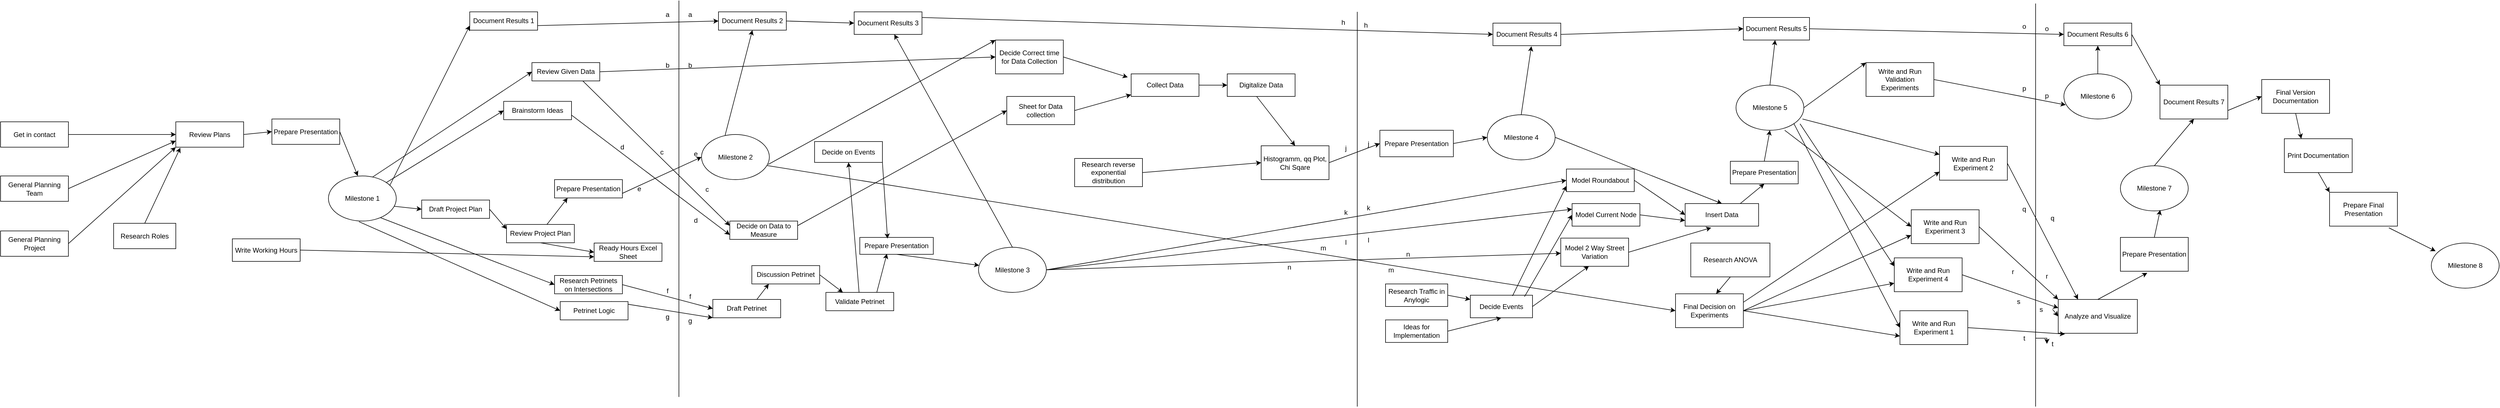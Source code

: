 <mxfile version="21.3.2" type="device">
  <diagram name="Seite-1" id="o-xYCfEbXTVS4yVhGQbz">
    <mxGraphModel dx="2536" dy="568" grid="1" gridSize="10" guides="1" tooltips="1" connect="1" arrows="1" fold="1" page="1" pageScale="1" pageWidth="1169" pageHeight="827" math="0" shadow="0">
      <root>
        <mxCell id="0" />
        <mxCell id="1" parent="0" />
        <mxCell id="jcQPPuOPFq5n-dl-Zgb4-7" value="" style="endArrow=classic;html=1;rounded=0;exitX=1;exitY=0.5;exitDx=0;exitDy=0;entryX=0;entryY=0.75;entryDx=0;entryDy=0;" parent="1" source="3KIOxPF4NHvI4WSVQsfi-3" target="3KIOxPF4NHvI4WSVQsfi-6" edge="1">
          <mxGeometry width="50" height="50" relative="1" as="geometry">
            <mxPoint x="280" y="380" as="sourcePoint" />
            <mxPoint x="330" y="330" as="targetPoint" />
          </mxGeometry>
        </mxCell>
        <mxCell id="jcQPPuOPFq5n-dl-Zgb4-8" value="" style="endArrow=classic;html=1;rounded=0;entryX=0;entryY=0.5;entryDx=0;entryDy=0;exitX=1;exitY=0.5;exitDx=0;exitDy=0;" parent="1" target="3KIOxPF4NHvI4WSVQsfi-6" edge="1" source="3KIOxPF4NHvI4WSVQsfi-5">
          <mxGeometry width="50" height="50" relative="1" as="geometry">
            <mxPoint x="110" y="215" as="sourcePoint" />
            <mxPoint x="360" y="370" as="targetPoint" />
          </mxGeometry>
        </mxCell>
        <mxCell id="jcQPPuOPFq5n-dl-Zgb4-9" value="" style="endArrow=classic;html=1;rounded=0;exitX=1;exitY=0.5;exitDx=0;exitDy=0;entryX=0;entryY=1;entryDx=0;entryDy=0;" parent="1" source="3KIOxPF4NHvI4WSVQsfi-4" target="3KIOxPF4NHvI4WSVQsfi-6" edge="1">
          <mxGeometry width="50" height="50" relative="1" as="geometry">
            <mxPoint x="130" y="340" as="sourcePoint" />
            <mxPoint x="340" y="360" as="targetPoint" />
          </mxGeometry>
        </mxCell>
        <mxCell id="jcQPPuOPFq5n-dl-Zgb4-12" value="" style="endArrow=classic;html=1;rounded=0;exitX=1;exitY=0.5;exitDx=0;exitDy=0;entryX=0;entryY=0.5;entryDx=0;entryDy=0;" parent="1" source="3KIOxPF4NHvI4WSVQsfi-6" target="3KIOxPF4NHvI4WSVQsfi-7" edge="1">
          <mxGeometry width="50" height="50" relative="1" as="geometry">
            <mxPoint x="270" y="235" as="sourcePoint" />
            <mxPoint x="320" y="242.5" as="targetPoint" />
          </mxGeometry>
        </mxCell>
        <mxCell id="jcQPPuOPFq5n-dl-Zgb4-13" value="" style="endArrow=classic;html=1;rounded=0;exitX=0.5;exitY=0;exitDx=0;exitDy=0;entryX=0.067;entryY=1.022;entryDx=0;entryDy=0;entryPerimeter=0;" parent="1" source="3KIOxPF4NHvI4WSVQsfi-2" target="3KIOxPF4NHvI4WSVQsfi-6" edge="1">
          <mxGeometry width="50" height="50" relative="1" as="geometry">
            <mxPoint x="130" y="403" as="sourcePoint" />
            <mxPoint x="150" y="260" as="targetPoint" />
          </mxGeometry>
        </mxCell>
        <mxCell id="jcQPPuOPFq5n-dl-Zgb4-15" value="" style="endArrow=classic;html=1;rounded=0;exitX=1;exitY=0.5;exitDx=0;exitDy=0;entryX=0.433;entryY=0;entryDx=0;entryDy=0;entryPerimeter=0;" parent="1" source="3KIOxPF4NHvI4WSVQsfi-7" target="3KIOxPF4NHvI4WSVQsfi-8" edge="1">
          <mxGeometry width="50" height="50" relative="1" as="geometry">
            <mxPoint x="440" y="242.5" as="sourcePoint" />
            <mxPoint x="470" y="310" as="targetPoint" />
          </mxGeometry>
        </mxCell>
        <mxCell id="jcQPPuOPFq5n-dl-Zgb4-18" value="" style="endArrow=classic;html=1;rounded=0;exitX=0.992;exitY=0.675;exitDx=0;exitDy=0;exitPerimeter=0;entryX=0;entryY=0.5;entryDx=0;entryDy=0;" parent="1" target="3KIOxPF4NHvI4WSVQsfi-14" edge="1">
          <mxGeometry width="50" height="50" relative="1" as="geometry">
            <mxPoint x="529.04" y="364" as="sourcePoint" />
            <mxPoint x="585" y="370" as="targetPoint" />
          </mxGeometry>
        </mxCell>
        <mxCell id="jcQPPuOPFq5n-dl-Zgb4-20" value="" style="endArrow=classic;html=1;rounded=0;exitX=1;exitY=0.5;exitDx=0;exitDy=0;entryX=0;entryY=0.25;entryDx=0;entryDy=0;" parent="1" source="3KIOxPF4NHvI4WSVQsfi-14" target="3KIOxPF4NHvI4WSVQsfi-17" edge="1">
          <mxGeometry width="50" height="50" relative="1" as="geometry">
            <mxPoint x="705" y="370" as="sourcePoint" />
            <mxPoint x="740" y="390" as="targetPoint" />
          </mxGeometry>
        </mxCell>
        <mxCell id="jcQPPuOPFq5n-dl-Zgb4-22" value="" style="endArrow=classic;html=1;rounded=0;exitX=1;exitY=0.5;exitDx=0;exitDy=0;entryX=0;entryY=0.75;entryDx=0;entryDy=0;" parent="1" source="3KIOxPF4NHvI4WSVQsfi-1" target="3KIOxPF4NHvI4WSVQsfi-19" edge="1">
          <mxGeometry width="50" height="50" relative="1" as="geometry">
            <mxPoint x="350" y="500" as="sourcePoint" />
            <mxPoint x="860" y="494.474" as="targetPoint" />
          </mxGeometry>
        </mxCell>
        <mxCell id="jcQPPuOPFq5n-dl-Zgb4-23" value="" style="endArrow=classic;html=1;rounded=0;entryX=0;entryY=0.5;entryDx=0;entryDy=0;exitX=0.5;exitY=1;exitDx=0;exitDy=0;" parent="1" source="3KIOxPF4NHvI4WSVQsfi-17" target="3KIOxPF4NHvI4WSVQsfi-19" edge="1">
          <mxGeometry width="50" height="50" relative="1" as="geometry">
            <mxPoint x="780" y="450" as="sourcePoint" />
            <mxPoint x="860" y="470" as="targetPoint" />
          </mxGeometry>
        </mxCell>
        <mxCell id="jcQPPuOPFq5n-dl-Zgb4-26" value="" style="endArrow=classic;html=1;rounded=0;exitX=0.975;exitY=0.263;exitDx=0;exitDy=0;exitPerimeter=0;entryX=0;entryY=0.75;entryDx=0;entryDy=0;" parent="1" target="3KIOxPF4NHvI4WSVQsfi-9" edge="1">
          <mxGeometry width="50" height="50" relative="1" as="geometry">
            <mxPoint x="527" y="331.04" as="sourcePoint" />
            <mxPoint x="670" y="47.5" as="targetPoint" />
          </mxGeometry>
        </mxCell>
        <mxCell id="jcQPPuOPFq5n-dl-Zgb4-28" value="" style="endArrow=classic;html=1;rounded=0;entryX=0.192;entryY=1;entryDx=0;entryDy=0;exitX=0.583;exitY=0.062;exitDx=0;exitDy=0;exitPerimeter=0;entryPerimeter=0;" parent="1" source="3KIOxPF4NHvI4WSVQsfi-17" target="3KIOxPF4NHvI4WSVQsfi-18" edge="1">
          <mxGeometry width="50" height="50" relative="1" as="geometry">
            <mxPoint x="808.04" y="390" as="sourcePoint" />
            <mxPoint x="895" y="325" as="targetPoint" />
          </mxGeometry>
        </mxCell>
        <mxCell id="jcQPPuOPFq5n-dl-Zgb4-30" value="" style="endArrow=classic;html=1;rounded=0;exitX=1;exitY=0.75;exitDx=0;exitDy=0;entryX=0;entryY=0.5;entryDx=0;entryDy=0;" parent="1" source="3KIOxPF4NHvI4WSVQsfi-18" target="3KIOxPF4NHvI4WSVQsfi-11" edge="1">
          <mxGeometry width="50" height="50" relative="1" as="geometry">
            <mxPoint x="960" y="310" as="sourcePoint" />
            <mxPoint x="1060" y="290" as="targetPoint" />
          </mxGeometry>
        </mxCell>
        <mxCell id="jcQPPuOPFq5n-dl-Zgb4-34" value="" style="endArrow=classic;html=1;rounded=0;exitX=1;exitY=0.5;exitDx=0;exitDy=0;entryX=0;entryY=0.5;entryDx=0;entryDy=0;" parent="1" source="3KIOxPF4NHvI4WSVQsfi-20" target="3KIOxPF4NHvI4WSVQsfi-22" edge="1">
          <mxGeometry width="50" height="50" relative="1" as="geometry">
            <mxPoint x="917.96" y="632.98" as="sourcePoint" />
            <mxPoint x="1020" y="630" as="targetPoint" />
          </mxGeometry>
        </mxCell>
        <mxCell id="jcQPPuOPFq5n-dl-Zgb4-35" value="" style="endArrow=classic;html=1;rounded=0;exitX=0.75;exitY=0;exitDx=0;exitDy=0;entryX=0;entryY=1;entryDx=0;entryDy=0;" parent="1" source="3KIOxPF4NHvI4WSVQsfi-21" target="3KIOxPF4NHvI4WSVQsfi-22" edge="1">
          <mxGeometry width="50" height="50" relative="1" as="geometry">
            <mxPoint x="945" y="700" as="sourcePoint" />
            <mxPoint x="1060" y="650" as="targetPoint" />
          </mxGeometry>
        </mxCell>
        <mxCell id="jcQPPuOPFq5n-dl-Zgb4-38" value="" style="endArrow=classic;html=1;rounded=0;exitX=0.642;exitY=0.031;exitDx=0;exitDy=0;exitPerimeter=0;entryX=0.25;entryY=1;entryDx=0;entryDy=0;" parent="1" source="3KIOxPF4NHvI4WSVQsfi-22" target="3KIOxPF4NHvI4WSVQsfi-23" edge="1">
          <mxGeometry width="50" height="50" relative="1" as="geometry">
            <mxPoint x="1098.96" y="608" as="sourcePoint" />
            <mxPoint x="1190.04" y="542" as="targetPoint" />
          </mxGeometry>
        </mxCell>
        <mxCell id="jcQPPuOPFq5n-dl-Zgb4-39" value="" style="endArrow=classic;html=1;rounded=0;exitX=1;exitY=0.5;exitDx=0;exitDy=0;entryX=0.25;entryY=0;entryDx=0;entryDy=0;" parent="1" source="3KIOxPF4NHvI4WSVQsfi-23" target="3KIOxPF4NHvI4WSVQsfi-24" edge="1">
          <mxGeometry width="50" height="50" relative="1" as="geometry">
            <mxPoint x="1260" y="520" as="sourcePoint" />
            <mxPoint x="1330" y="580" as="targetPoint" />
          </mxGeometry>
        </mxCell>
        <mxCell id="jcQPPuOPFq5n-dl-Zgb4-40" value="" style="endArrow=classic;html=1;rounded=0;entryX=0;entryY=0.5;entryDx=0;entryDy=0;exitX=0.767;exitY=0.925;exitDx=0;exitDy=0;exitPerimeter=0;" parent="1" source="3KIOxPF4NHvI4WSVQsfi-8" target="3KIOxPF4NHvI4WSVQsfi-20" edge="1">
          <mxGeometry width="50" height="50" relative="1" as="geometry">
            <mxPoint x="507.482" y="381.235" as="sourcePoint" />
            <mxPoint x="800" y="625" as="targetPoint" />
          </mxGeometry>
        </mxCell>
        <mxCell id="jcQPPuOPFq5n-dl-Zgb4-41" value="" style="endArrow=classic;html=1;rounded=0;exitX=0.45;exitY=1.013;exitDx=0;exitDy=0;entryX=0;entryY=0.5;entryDx=0;entryDy=0;exitPerimeter=0;" parent="1" source="3KIOxPF4NHvI4WSVQsfi-8" target="3KIOxPF4NHvI4WSVQsfi-21" edge="1">
          <mxGeometry width="50" height="50" relative="1" as="geometry">
            <mxPoint x="470" y="390" as="sourcePoint" />
            <mxPoint x="855" y="722.5" as="targetPoint" />
          </mxGeometry>
        </mxCell>
        <mxCell id="jcQPPuOPFq5n-dl-Zgb4-42" value="Document Results 3" style="rounded=0;whiteSpace=wrap;html=1;" parent="1" vertex="1">
          <mxGeometry x="1350" y="20" width="120" height="40" as="geometry" />
        </mxCell>
        <mxCell id="jcQPPuOPFq5n-dl-Zgb4-43" value="Prepare Presentation" style="rounded=0;whiteSpace=wrap;html=1;" parent="1" vertex="1">
          <mxGeometry x="1360" y="420" width="130" height="30" as="geometry" />
        </mxCell>
        <mxCell id="jcQPPuOPFq5n-dl-Zgb4-44" value="&lt;div&gt;Milestone 3&lt;/div&gt;" style="ellipse;whiteSpace=wrap;html=1;" parent="1" vertex="1">
          <mxGeometry x="1570" y="437.5" width="120" height="80" as="geometry" />
        </mxCell>
        <mxCell id="jcQPPuOPFq5n-dl-Zgb4-45" value="" style="endArrow=classic;html=1;rounded=0;exitX=0.75;exitY=0;exitDx=0;exitDy=0;entryX=0.369;entryY=0.967;entryDx=0;entryDy=0;entryPerimeter=0;" parent="1" source="3KIOxPF4NHvI4WSVQsfi-24" target="jcQPPuOPFq5n-dl-Zgb4-43" edge="1">
          <mxGeometry width="50" height="50" relative="1" as="geometry">
            <mxPoint x="1390" y="587.5" as="sourcePoint" />
            <mxPoint x="1520" y="450" as="targetPoint" />
          </mxGeometry>
        </mxCell>
        <mxCell id="jcQPPuOPFq5n-dl-Zgb4-46" value="" style="endArrow=classic;html=1;rounded=0;exitX=0.5;exitY=0;exitDx=0;exitDy=0;" parent="1" source="jcQPPuOPFq5n-dl-Zgb4-44" target="jcQPPuOPFq5n-dl-Zgb4-42" edge="1">
          <mxGeometry width="50" height="50" relative="1" as="geometry">
            <mxPoint x="1200" y="500" as="sourcePoint" />
            <mxPoint x="1250" y="450" as="targetPoint" />
          </mxGeometry>
        </mxCell>
        <mxCell id="jcQPPuOPFq5n-dl-Zgb4-48" value="" style="endArrow=classic;html=1;rounded=0;entryX=0.5;entryY=1;entryDx=0;entryDy=0;exitX=0.342;exitY=0.05;exitDx=0;exitDy=0;exitPerimeter=0;" parent="1" source="3KIOxPF4NHvI4WSVQsfi-11" target="3KIOxPF4NHvI4WSVQsfi-10" edge="1">
          <mxGeometry width="50" height="50" relative="1" as="geometry">
            <mxPoint x="1102" y="252" as="sourcePoint" />
            <mxPoint x="1070" y="65" as="targetPoint" />
          </mxGeometry>
        </mxCell>
        <mxCell id="jcQPPuOPFq5n-dl-Zgb4-49" value="" style="endArrow=classic;html=1;rounded=0;exitX=0.5;exitY=1;exitDx=0;exitDy=0;" parent="1" source="jcQPPuOPFq5n-dl-Zgb4-43" target="jcQPPuOPFq5n-dl-Zgb4-44" edge="1">
          <mxGeometry width="50" height="50" relative="1" as="geometry">
            <mxPoint x="1450" y="530" as="sourcePoint" />
            <mxPoint x="1500" y="480" as="targetPoint" />
          </mxGeometry>
        </mxCell>
        <mxCell id="jcQPPuOPFq5n-dl-Zgb4-51" value="Decide on Events" style="rounded=0;whiteSpace=wrap;html=1;" parent="1" vertex="1">
          <mxGeometry x="1280" y="250" width="120" height="37" as="geometry" />
        </mxCell>
        <mxCell id="jcQPPuOPFq5n-dl-Zgb4-52" value="" style="endArrow=classic;html=1;rounded=0;entryX=0.377;entryY=0.067;entryDx=0;entryDy=0;entryPerimeter=0;exitX=1;exitY=1;exitDx=0;exitDy=0;" parent="1" source="jcQPPuOPFq5n-dl-Zgb4-51" target="jcQPPuOPFq5n-dl-Zgb4-43" edge="1">
          <mxGeometry width="50" height="50" relative="1" as="geometry">
            <mxPoint x="1260" y="410" as="sourcePoint" />
            <mxPoint x="1310" y="360" as="targetPoint" />
          </mxGeometry>
        </mxCell>
        <mxCell id="jcQPPuOPFq5n-dl-Zgb4-53" value="" style="endArrow=classic;html=1;rounded=0;entryX=0.5;entryY=1;entryDx=0;entryDy=0;" parent="1" source="3KIOxPF4NHvI4WSVQsfi-24" target="jcQPPuOPFq5n-dl-Zgb4-51" edge="1">
          <mxGeometry width="50" height="50" relative="1" as="geometry">
            <mxPoint x="1342.96" y="579.01" as="sourcePoint" />
            <mxPoint x="1310" y="360" as="targetPoint" />
          </mxGeometry>
        </mxCell>
        <mxCell id="jcQPPuOPFq5n-dl-Zgb4-54" value="Sheet for Data collection" style="rounded=0;whiteSpace=wrap;html=1;" parent="1" vertex="1">
          <mxGeometry x="1620" y="170" width="120" height="50" as="geometry" />
        </mxCell>
        <mxCell id="jcQPPuOPFq5n-dl-Zgb4-56" value="" style="endArrow=classic;html=1;rounded=0;entryX=0;entryY=0.5;entryDx=0;entryDy=0;exitX=1;exitY=0.25;exitDx=0;exitDy=0;" parent="1" target="jcQPPuOPFq5n-dl-Zgb4-54" edge="1" source="3KIOxPF4NHvI4WSVQsfi-25">
          <mxGeometry width="50" height="50" relative="1" as="geometry">
            <mxPoint x="1250" y="403" as="sourcePoint" />
            <mxPoint x="1470" y="510" as="targetPoint" />
          </mxGeometry>
        </mxCell>
        <mxCell id="jcQPPuOPFq5n-dl-Zgb4-61" value="" style="endArrow=classic;html=1;rounded=0;exitX=0.75;exitY=1;exitDx=0;exitDy=0;entryX=0;entryY=0.25;entryDx=0;entryDy=0;" parent="1" source="3KIOxPF4NHvI4WSVQsfi-12" target="3KIOxPF4NHvI4WSVQsfi-25" edge="1">
          <mxGeometry width="50" height="50" relative="1" as="geometry">
            <mxPoint x="866.25" y="140" as="sourcePoint" />
            <mxPoint x="1130" y="403" as="targetPoint" />
          </mxGeometry>
        </mxCell>
        <mxCell id="jcQPPuOPFq5n-dl-Zgb4-62" value="" style="endArrow=classic;html=1;rounded=0;exitX=1;exitY=0.75;exitDx=0;exitDy=0;entryX=0;entryY=0.75;entryDx=0;entryDy=0;" parent="1" source="3KIOxPF4NHvI4WSVQsfi-13" target="3KIOxPF4NHvI4WSVQsfi-25" edge="1">
          <mxGeometry width="50" height="50" relative="1" as="geometry">
            <mxPoint x="850" y="200" as="sourcePoint" />
            <mxPoint x="1130" y="418" as="targetPoint" />
          </mxGeometry>
        </mxCell>
        <mxCell id="jcQPPuOPFq5n-dl-Zgb4-63" value="" style="endArrow=classic;html=1;rounded=0;exitX=1;exitY=0;exitDx=0;exitDy=0;entryX=0;entryY=0.5;entryDx=0;entryDy=0;" parent="1" source="3KIOxPF4NHvI4WSVQsfi-8" target="3KIOxPF4NHvI4WSVQsfi-13" edge="1">
          <mxGeometry width="50" height="50" relative="1" as="geometry">
            <mxPoint x="520.04" y="320" as="sourcePoint" />
            <mxPoint x="730" y="200" as="targetPoint" />
          </mxGeometry>
        </mxCell>
        <mxCell id="jcQPPuOPFq5n-dl-Zgb4-64" value="" style="endArrow=classic;html=1;rounded=0;exitX=0.625;exitY=0.05;exitDx=0;exitDy=0;exitPerimeter=0;entryX=0;entryY=0.5;entryDx=0;entryDy=0;" parent="1" source="3KIOxPF4NHvI4WSVQsfi-8" target="3KIOxPF4NHvI4WSVQsfi-12" edge="1">
          <mxGeometry width="50" height="50" relative="1" as="geometry">
            <mxPoint x="494" y="314" as="sourcePoint" />
            <mxPoint x="780" y="125" as="targetPoint" />
          </mxGeometry>
        </mxCell>
        <mxCell id="jcQPPuOPFq5n-dl-Zgb4-66" value="Decide Correct time for Data Collection" style="rounded=0;whiteSpace=wrap;html=1;" parent="1" vertex="1">
          <mxGeometry x="1600" y="70" width="120" height="60" as="geometry" />
        </mxCell>
        <mxCell id="jcQPPuOPFq5n-dl-Zgb4-67" value="" style="endArrow=classic;html=1;rounded=0;entryX=0;entryY=0;entryDx=0;entryDy=0;exitX=0.983;exitY=0.663;exitDx=0;exitDy=0;exitPerimeter=0;" parent="1" source="3KIOxPF4NHvI4WSVQsfi-11" target="jcQPPuOPFq5n-dl-Zgb4-66" edge="1">
          <mxGeometry width="50" height="50" relative="1" as="geometry">
            <mxPoint x="1182.04" y="301.04" as="sourcePoint" />
            <mxPoint x="1860" y="600" as="targetPoint" />
          </mxGeometry>
        </mxCell>
        <mxCell id="jcQPPuOPFq5n-dl-Zgb4-68" value="" style="endArrow=classic;html=1;rounded=0;entryX=0;entryY=0.5;entryDx=0;entryDy=0;exitX=1;exitY=0.5;exitDx=0;exitDy=0;" parent="1" source="3KIOxPF4NHvI4WSVQsfi-12" target="jcQPPuOPFq5n-dl-Zgb4-66" edge="1">
          <mxGeometry width="50" height="50" relative="1" as="geometry">
            <mxPoint x="895" y="125" as="sourcePoint" />
            <mxPoint x="1490" y="480" as="targetPoint" />
          </mxGeometry>
        </mxCell>
        <mxCell id="jcQPPuOPFq5n-dl-Zgb4-69" value="Collect Data" style="rounded=0;whiteSpace=wrap;html=1;" parent="1" vertex="1">
          <mxGeometry x="1840" y="130" width="120" height="40" as="geometry" />
        </mxCell>
        <mxCell id="jcQPPuOPFq5n-dl-Zgb4-70" value="" style="endArrow=classic;html=1;rounded=0;exitX=1;exitY=0.5;exitDx=0;exitDy=0;" parent="1" source="jcQPPuOPFq5n-dl-Zgb4-54" target="jcQPPuOPFq5n-dl-Zgb4-69" edge="1">
          <mxGeometry width="50" height="50" relative="1" as="geometry">
            <mxPoint x="1810" y="240" as="sourcePoint" />
            <mxPoint x="1860" y="190" as="targetPoint" />
          </mxGeometry>
        </mxCell>
        <mxCell id="jcQPPuOPFq5n-dl-Zgb4-71" value="" style="endArrow=classic;html=1;rounded=0;exitX=1;exitY=0.5;exitDx=0;exitDy=0;entryX=-0.05;entryY=0.15;entryDx=0;entryDy=0;entryPerimeter=0;" parent="1" source="jcQPPuOPFq5n-dl-Zgb4-66" target="jcQPPuOPFq5n-dl-Zgb4-69" edge="1">
          <mxGeometry width="50" height="50" relative="1" as="geometry">
            <mxPoint x="1740" y="120" as="sourcePoint" />
            <mxPoint x="1790" y="70" as="targetPoint" />
          </mxGeometry>
        </mxCell>
        <mxCell id="jcQPPuOPFq5n-dl-Zgb4-72" value="Digitalize Data" style="rounded=0;whiteSpace=wrap;html=1;" parent="1" vertex="1">
          <mxGeometry x="2010" y="130" width="120" height="40" as="geometry" />
        </mxCell>
        <mxCell id="jcQPPuOPFq5n-dl-Zgb4-73" value="" style="endArrow=classic;html=1;rounded=0;exitX=1;exitY=0.5;exitDx=0;exitDy=0;entryX=0;entryY=0.5;entryDx=0;entryDy=0;" parent="1" source="jcQPPuOPFq5n-dl-Zgb4-69" target="jcQPPuOPFq5n-dl-Zgb4-72" edge="1">
          <mxGeometry width="50" height="50" relative="1" as="geometry">
            <mxPoint x="2000" y="280" as="sourcePoint" />
            <mxPoint x="2050" y="230" as="targetPoint" />
          </mxGeometry>
        </mxCell>
        <mxCell id="jcQPPuOPFq5n-dl-Zgb4-74" value="Histogramm, qq Plot, Chi Sqare" style="rounded=0;whiteSpace=wrap;html=1;" parent="1" vertex="1">
          <mxGeometry x="2070" y="257.5" width="120" height="60" as="geometry" />
        </mxCell>
        <mxCell id="jcQPPuOPFq5n-dl-Zgb4-75" value="" style="endArrow=classic;html=1;rounded=0;exitX=0.433;exitY=1;exitDx=0;exitDy=0;exitPerimeter=0;entryX=0.5;entryY=0;entryDx=0;entryDy=0;" parent="1" source="jcQPPuOPFq5n-dl-Zgb4-72" target="jcQPPuOPFq5n-dl-Zgb4-74" edge="1">
          <mxGeometry width="50" height="50" relative="1" as="geometry">
            <mxPoint x="2120" y="290" as="sourcePoint" />
            <mxPoint x="2170" y="240" as="targetPoint" />
          </mxGeometry>
        </mxCell>
        <mxCell id="jcQPPuOPFq5n-dl-Zgb4-76" value="" style="endArrow=classic;html=1;rounded=0;exitX=1;exitY=0.5;exitDx=0;exitDy=0;entryX=0;entryY=0.5;entryDx=0;entryDy=0;" parent="1" source="3KIOxPF4NHvI4WSVQsfi-26" target="jcQPPuOPFq5n-dl-Zgb4-74" edge="1">
          <mxGeometry width="50" height="50" relative="1" as="geometry">
            <mxPoint x="1850" y="307.98" as="sourcePoint" />
            <mxPoint x="1930" y="330" as="targetPoint" />
          </mxGeometry>
        </mxCell>
        <mxCell id="jcQPPuOPFq5n-dl-Zgb4-77" value="Milestone 4" style="ellipse;whiteSpace=wrap;html=1;" parent="1" vertex="1">
          <mxGeometry x="2470" y="202.5" width="120" height="80" as="geometry" />
        </mxCell>
        <mxCell id="jcQPPuOPFq5n-dl-Zgb4-78" value="" style="endArrow=classic;html=1;rounded=0;exitX=1;exitY=0.5;exitDx=0;exitDy=0;entryX=0;entryY=0.5;entryDx=0;entryDy=0;" parent="1" source="jcQPPuOPFq5n-dl-Zgb4-74" target="jcQPPuOPFq5n-dl-Zgb4-82" edge="1">
          <mxGeometry width="50" height="50" relative="1" as="geometry">
            <mxPoint x="2260" y="360" as="sourcePoint" />
            <mxPoint x="2310" y="310" as="targetPoint" />
          </mxGeometry>
        </mxCell>
        <mxCell id="jcQPPuOPFq5n-dl-Zgb4-79" value="Document Results 4" style="rounded=0;whiteSpace=wrap;html=1;" parent="1" vertex="1">
          <mxGeometry x="2480" y="40" width="120" height="40" as="geometry" />
        </mxCell>
        <mxCell id="jcQPPuOPFq5n-dl-Zgb4-81" value="" style="endArrow=classic;html=1;rounded=0;exitX=0.5;exitY=0;exitDx=0;exitDy=0;entryX=0.567;entryY=1.025;entryDx=0;entryDy=0;entryPerimeter=0;" parent="1" source="jcQPPuOPFq5n-dl-Zgb4-77" target="jcQPPuOPFq5n-dl-Zgb4-79" edge="1">
          <mxGeometry width="50" height="50" relative="1" as="geometry">
            <mxPoint x="2270" y="320" as="sourcePoint" />
            <mxPoint x="2320" y="270" as="targetPoint" />
          </mxGeometry>
        </mxCell>
        <mxCell id="jcQPPuOPFq5n-dl-Zgb4-82" value="Prepare Presentation" style="rounded=0;whiteSpace=wrap;html=1;" parent="1" vertex="1">
          <mxGeometry x="2280" y="230" width="130" height="47" as="geometry" />
        </mxCell>
        <mxCell id="jcQPPuOPFq5n-dl-Zgb4-83" value="" style="endArrow=classic;html=1;rounded=0;exitX=1;exitY=0.5;exitDx=0;exitDy=0;entryX=0;entryY=0.5;entryDx=0;entryDy=0;" parent="1" source="jcQPPuOPFq5n-dl-Zgb4-82" target="jcQPPuOPFq5n-dl-Zgb4-77" edge="1">
          <mxGeometry width="50" height="50" relative="1" as="geometry">
            <mxPoint x="2580" y="290" as="sourcePoint" />
            <mxPoint x="2630" y="240" as="targetPoint" />
          </mxGeometry>
        </mxCell>
        <mxCell id="jcQPPuOPFq5n-dl-Zgb4-86" value="Decide Events" style="rounded=0;whiteSpace=wrap;html=1;" parent="1" vertex="1">
          <mxGeometry x="2440" y="522.5" width="110" height="40" as="geometry" />
        </mxCell>
        <mxCell id="jcQPPuOPFq5n-dl-Zgb4-87" value="Model Current Node" style="rounded=0;whiteSpace=wrap;html=1;" parent="1" vertex="1">
          <mxGeometry x="2620" y="360" width="120" height="40" as="geometry" />
        </mxCell>
        <mxCell id="jcQPPuOPFq5n-dl-Zgb4-88" value="Model Roundabout" style="rounded=0;whiteSpace=wrap;html=1;" parent="1" vertex="1">
          <mxGeometry x="2610" y="298.75" width="120" height="40" as="geometry" />
        </mxCell>
        <mxCell id="jcQPPuOPFq5n-dl-Zgb4-89" value="Model 2 Way Street Variation" style="rounded=0;whiteSpace=wrap;html=1;" parent="1" vertex="1">
          <mxGeometry x="2600" y="421.25" width="120" height="50" as="geometry" />
        </mxCell>
        <mxCell id="jcQPPuOPFq5n-dl-Zgb4-90" value="" style="endArrow=classic;html=1;rounded=0;exitX=1;exitY=0.5;exitDx=0;exitDy=0;" parent="1" source="3KIOxPF4NHvI4WSVQsfi-27" edge="1">
          <mxGeometry width="50" height="50" relative="1" as="geometry">
            <mxPoint x="2060" y="530" as="sourcePoint" />
            <mxPoint x="2440" y="530" as="targetPoint" />
          </mxGeometry>
        </mxCell>
        <mxCell id="jcQPPuOPFq5n-dl-Zgb4-91" value="" style="endArrow=classic;html=1;rounded=0;exitX=1;exitY=0.5;exitDx=0;exitDy=0;entryX=0.5;entryY=1;entryDx=0;entryDy=0;" parent="1" source="3KIOxPF4NHvI4WSVQsfi-28" target="jcQPPuOPFq5n-dl-Zgb4-86" edge="1">
          <mxGeometry width="50" height="50" relative="1" as="geometry">
            <mxPoint x="2060" y="655" as="sourcePoint" />
            <mxPoint x="2630" y="470" as="targetPoint" />
          </mxGeometry>
        </mxCell>
        <mxCell id="jcQPPuOPFq5n-dl-Zgb4-92" value="" style="endArrow=classic;html=1;rounded=0;exitX=1;exitY=0.5;exitDx=0;exitDy=0;entryX=0;entryY=0.25;entryDx=0;entryDy=0;" parent="1" source="jcQPPuOPFq5n-dl-Zgb4-44" target="jcQPPuOPFq5n-dl-Zgb4-87" edge="1">
          <mxGeometry width="50" height="50" relative="1" as="geometry">
            <mxPoint x="1890" y="470" as="sourcePoint" />
            <mxPoint x="2650" y="290" as="targetPoint" />
          </mxGeometry>
        </mxCell>
        <mxCell id="jcQPPuOPFq5n-dl-Zgb4-93" value="" style="endArrow=classic;html=1;rounded=0;exitX=1;exitY=0.5;exitDx=0;exitDy=0;entryX=0;entryY=0.5;entryDx=0;entryDy=0;" parent="1" source="jcQPPuOPFq5n-dl-Zgb4-44" target="jcQPPuOPFq5n-dl-Zgb4-88" edge="1">
          <mxGeometry width="50" height="50" relative="1" as="geometry">
            <mxPoint x="1820" y="480" as="sourcePoint" />
            <mxPoint x="2610" y="270" as="targetPoint" />
          </mxGeometry>
        </mxCell>
        <mxCell id="jcQPPuOPFq5n-dl-Zgb4-94" value="" style="endArrow=classic;html=1;rounded=0;exitX=1;exitY=0.5;exitDx=0;exitDy=0;" parent="1" source="jcQPPuOPFq5n-dl-Zgb4-44" target="jcQPPuOPFq5n-dl-Zgb4-89" edge="1">
          <mxGeometry width="50" height="50" relative="1" as="geometry">
            <mxPoint x="2170" y="530" as="sourcePoint" />
            <mxPoint x="2220" y="480" as="targetPoint" />
          </mxGeometry>
        </mxCell>
        <mxCell id="jcQPPuOPFq5n-dl-Zgb4-95" value="" style="endArrow=classic;html=1;rounded=0;exitX=1;exitY=0.5;exitDx=0;exitDy=0;entryX=0.416;entryY=0.991;entryDx=0;entryDy=0;entryPerimeter=0;" parent="1" source="jcQPPuOPFq5n-dl-Zgb4-86" edge="1" target="jcQPPuOPFq5n-dl-Zgb4-89">
          <mxGeometry width="50" height="50" relative="1" as="geometry">
            <mxPoint x="2450" y="590" as="sourcePoint" />
            <mxPoint x="2580" y="500" as="targetPoint" />
          </mxGeometry>
        </mxCell>
        <mxCell id="jcQPPuOPFq5n-dl-Zgb4-96" value="" style="endArrow=classic;html=1;rounded=0;entryX=0;entryY=0.5;entryDx=0;entryDy=0;exitX=0.871;exitY=0.065;exitDx=0;exitDy=0;exitPerimeter=0;" parent="1" target="jcQPPuOPFq5n-dl-Zgb4-87" edge="1" source="jcQPPuOPFq5n-dl-Zgb4-86">
          <mxGeometry width="50" height="50" relative="1" as="geometry">
            <mxPoint x="2280" y="600" as="sourcePoint" />
            <mxPoint x="2430" y="620" as="targetPoint" />
          </mxGeometry>
        </mxCell>
        <mxCell id="jcQPPuOPFq5n-dl-Zgb4-97" value="" style="endArrow=classic;html=1;rounded=0;exitX=0.678;exitY=0.035;exitDx=0;exitDy=0;entryX=0;entryY=0.75;entryDx=0;entryDy=0;exitPerimeter=0;" parent="1" source="jcQPPuOPFq5n-dl-Zgb4-86" target="jcQPPuOPFq5n-dl-Zgb4-88" edge="1">
          <mxGeometry width="50" height="50" relative="1" as="geometry">
            <mxPoint x="2410" y="670" as="sourcePoint" />
            <mxPoint x="2460" y="620" as="targetPoint" />
          </mxGeometry>
        </mxCell>
        <mxCell id="jcQPPuOPFq5n-dl-Zgb4-98" value="Milestone 5" style="ellipse;whiteSpace=wrap;html=1;" parent="1" vertex="1">
          <mxGeometry x="2910" y="150" width="120" height="80" as="geometry" />
        </mxCell>
        <mxCell id="jcQPPuOPFq5n-dl-Zgb4-99" value="Insert Data" style="rounded=0;whiteSpace=wrap;html=1;" parent="1" vertex="1">
          <mxGeometry x="2820" y="360" width="130" height="40" as="geometry" />
        </mxCell>
        <mxCell id="jcQPPuOPFq5n-dl-Zgb4-100" value="" style="endArrow=classic;html=1;rounded=0;exitX=1;exitY=0.5;exitDx=0;exitDy=0;entryX=0.355;entryY=1.071;entryDx=0;entryDy=0;entryPerimeter=0;" parent="1" source="jcQPPuOPFq5n-dl-Zgb4-89" target="jcQPPuOPFq5n-dl-Zgb4-99" edge="1">
          <mxGeometry width="50" height="50" relative="1" as="geometry">
            <mxPoint x="2690" y="430" as="sourcePoint" />
            <mxPoint x="2740" y="380" as="targetPoint" />
          </mxGeometry>
        </mxCell>
        <mxCell id="jcQPPuOPFq5n-dl-Zgb4-101" value="" style="endArrow=classic;html=1;rounded=0;exitX=1;exitY=0.5;exitDx=0;exitDy=0;entryX=0.5;entryY=0;entryDx=0;entryDy=0;" parent="1" source="jcQPPuOPFq5n-dl-Zgb4-77" target="jcQPPuOPFq5n-dl-Zgb4-99" edge="1">
          <mxGeometry width="50" height="50" relative="1" as="geometry">
            <mxPoint x="2710" y="260" as="sourcePoint" />
            <mxPoint x="2760" y="210" as="targetPoint" />
          </mxGeometry>
        </mxCell>
        <mxCell id="jcQPPuOPFq5n-dl-Zgb4-102" value="" style="endArrow=classic;html=1;rounded=0;exitX=1;exitY=0.5;exitDx=0;exitDy=0;entryX=0;entryY=0.5;entryDx=0;entryDy=0;" parent="1" source="jcQPPuOPFq5n-dl-Zgb4-88" target="jcQPPuOPFq5n-dl-Zgb4-99" edge="1">
          <mxGeometry width="50" height="50" relative="1" as="geometry">
            <mxPoint x="2850" y="580" as="sourcePoint" />
            <mxPoint x="2900" y="530" as="targetPoint" />
          </mxGeometry>
        </mxCell>
        <mxCell id="jcQPPuOPFq5n-dl-Zgb4-103" value="" style="endArrow=classic;html=1;rounded=0;exitX=1;exitY=0.5;exitDx=0;exitDy=0;entryX=0;entryY=0.75;entryDx=0;entryDy=0;" parent="1" source="jcQPPuOPFq5n-dl-Zgb4-87" target="jcQPPuOPFq5n-dl-Zgb4-99" edge="1">
          <mxGeometry width="50" height="50" relative="1" as="geometry">
            <mxPoint x="2820" y="540" as="sourcePoint" />
            <mxPoint x="2870" y="490" as="targetPoint" />
          </mxGeometry>
        </mxCell>
        <mxCell id="jcQPPuOPFq5n-dl-Zgb4-104" value="" style="endArrow=classic;html=1;rounded=0;exitX=0.75;exitY=0;exitDx=0;exitDy=0;entryX=0.5;entryY=1;entryDx=0;entryDy=0;" parent="1" source="jcQPPuOPFq5n-dl-Zgb4-99" target="jcQPPuOPFq5n-dl-Zgb4-113" edge="1">
          <mxGeometry width="50" height="50" relative="1" as="geometry">
            <mxPoint x="2970" y="330" as="sourcePoint" />
            <mxPoint x="3020" y="280" as="targetPoint" />
          </mxGeometry>
        </mxCell>
        <mxCell id="jcQPPuOPFq5n-dl-Zgb4-105" value="Document Results 5" style="rounded=0;whiteSpace=wrap;html=1;" parent="1" vertex="1">
          <mxGeometry x="2923" y="30" width="117" height="40" as="geometry" />
        </mxCell>
        <mxCell id="jcQPPuOPFq5n-dl-Zgb4-106" value="" style="endArrow=classic;html=1;rounded=0;exitX=0.5;exitY=0;exitDx=0;exitDy=0;" parent="1" source="jcQPPuOPFq5n-dl-Zgb4-98" target="jcQPPuOPFq5n-dl-Zgb4-105" edge="1">
          <mxGeometry width="50" height="50" relative="1" as="geometry">
            <mxPoint x="2690" y="300" as="sourcePoint" />
            <mxPoint x="2740" y="250" as="targetPoint" />
          </mxGeometry>
        </mxCell>
        <mxCell id="jcQPPuOPFq5n-dl-Zgb4-107" value="" style="endArrow=classic;html=1;rounded=0;exitX=1;exitY=0.75;exitDx=0;exitDy=0;entryX=0;entryY=0.5;entryDx=0;entryDy=0;" parent="1" source="3KIOxPF4NHvI4WSVQsfi-9" target="3KIOxPF4NHvI4WSVQsfi-10" edge="1">
          <mxGeometry width="50" height="50" relative="1" as="geometry">
            <mxPoint x="790" y="40" as="sourcePoint" />
            <mxPoint x="1010" y="45" as="targetPoint" />
          </mxGeometry>
        </mxCell>
        <mxCell id="jcQPPuOPFq5n-dl-Zgb4-108" value="" style="endArrow=classic;html=1;rounded=0;exitX=1;exitY=0.5;exitDx=0;exitDy=0;entryX=0;entryY=0.5;entryDx=0;entryDy=0;" parent="1" source="3KIOxPF4NHvI4WSVQsfi-10" target="jcQPPuOPFq5n-dl-Zgb4-42" edge="1">
          <mxGeometry width="50" height="50" relative="1" as="geometry">
            <mxPoint x="1130" y="45" as="sourcePoint" />
            <mxPoint x="1280" y="30" as="targetPoint" />
          </mxGeometry>
        </mxCell>
        <mxCell id="jcQPPuOPFq5n-dl-Zgb4-109" value="" style="endArrow=classic;html=1;rounded=0;exitX=1;exitY=0.25;exitDx=0;exitDy=0;entryX=0;entryY=0.5;entryDx=0;entryDy=0;" parent="1" source="jcQPPuOPFq5n-dl-Zgb4-42" target="jcQPPuOPFq5n-dl-Zgb4-79" edge="1">
          <mxGeometry width="50" height="50" relative="1" as="geometry">
            <mxPoint x="1790" y="60" as="sourcePoint" />
            <mxPoint x="1840" y="10" as="targetPoint" />
          </mxGeometry>
        </mxCell>
        <mxCell id="jcQPPuOPFq5n-dl-Zgb4-110" value="" style="endArrow=classic;html=1;rounded=0;exitX=1;exitY=0.5;exitDx=0;exitDy=0;entryX=0;entryY=0.5;entryDx=0;entryDy=0;" parent="1" source="jcQPPuOPFq5n-dl-Zgb4-79" target="jcQPPuOPFq5n-dl-Zgb4-105" edge="1">
          <mxGeometry width="50" height="50" relative="1" as="geometry">
            <mxPoint x="2740" y="110" as="sourcePoint" />
            <mxPoint x="2790" y="60" as="targetPoint" />
          </mxGeometry>
        </mxCell>
        <mxCell id="jcQPPuOPFq5n-dl-Zgb4-111" value="Write and Run Validation Experiments" style="rounded=0;whiteSpace=wrap;html=1;" parent="1" vertex="1">
          <mxGeometry x="3140" y="110" width="120" height="60" as="geometry" />
        </mxCell>
        <mxCell id="jcQPPuOPFq5n-dl-Zgb4-112" value="" style="endArrow=classic;html=1;rounded=0;exitX=1;exitY=0.5;exitDx=0;exitDy=0;entryX=0;entryY=0;entryDx=0;entryDy=0;" parent="1" source="jcQPPuOPFq5n-dl-Zgb4-98" target="jcQPPuOPFq5n-dl-Zgb4-111" edge="1">
          <mxGeometry width="50" height="50" relative="1" as="geometry">
            <mxPoint x="3100" y="210" as="sourcePoint" />
            <mxPoint x="3150" y="160" as="targetPoint" />
          </mxGeometry>
        </mxCell>
        <mxCell id="jcQPPuOPFq5n-dl-Zgb4-113" value="Prepare Presentation" style="rounded=0;whiteSpace=wrap;html=1;" parent="1" vertex="1">
          <mxGeometry x="2900" y="285" width="120" height="40" as="geometry" />
        </mxCell>
        <mxCell id="jcQPPuOPFq5n-dl-Zgb4-114" value="" style="endArrow=classic;html=1;rounded=0;exitX=0.5;exitY=0;exitDx=0;exitDy=0;entryX=0.5;entryY=1;entryDx=0;entryDy=0;" parent="1" source="jcQPPuOPFq5n-dl-Zgb4-113" target="jcQPPuOPFq5n-dl-Zgb4-98" edge="1">
          <mxGeometry width="50" height="50" relative="1" as="geometry">
            <mxPoint x="3020" y="400" as="sourcePoint" />
            <mxPoint x="3070" y="350" as="targetPoint" />
          </mxGeometry>
        </mxCell>
        <mxCell id="jcQPPuOPFq5n-dl-Zgb4-115" value="Milestone 6" style="ellipse;whiteSpace=wrap;html=1;" parent="1" vertex="1">
          <mxGeometry x="3490" y="130" width="120" height="80" as="geometry" />
        </mxCell>
        <mxCell id="jcQPPuOPFq5n-dl-Zgb4-116" value="" style="endArrow=classic;html=1;rounded=0;exitX=1;exitY=0.5;exitDx=0;exitDy=0;entryX=0.027;entryY=0.688;entryDx=0;entryDy=0;entryPerimeter=0;" parent="1" source="jcQPPuOPFq5n-dl-Zgb4-111" target="jcQPPuOPFq5n-dl-Zgb4-115" edge="1">
          <mxGeometry width="50" height="50" relative="1" as="geometry">
            <mxPoint x="3290" y="370" as="sourcePoint" />
            <mxPoint x="3340" y="320" as="targetPoint" />
          </mxGeometry>
        </mxCell>
        <mxCell id="jcQPPuOPFq5n-dl-Zgb4-117" value="Document Results 6" style="rounded=0;whiteSpace=wrap;html=1;" parent="1" vertex="1">
          <mxGeometry x="3490" y="40" width="120" height="40" as="geometry" />
        </mxCell>
        <mxCell id="jcQPPuOPFq5n-dl-Zgb4-118" value="" style="endArrow=classic;html=1;rounded=0;exitX=1;exitY=0.5;exitDx=0;exitDy=0;entryX=0;entryY=0.5;entryDx=0;entryDy=0;" parent="1" source="jcQPPuOPFq5n-dl-Zgb4-105" target="jcQPPuOPFq5n-dl-Zgb4-117" edge="1">
          <mxGeometry width="50" height="50" relative="1" as="geometry">
            <mxPoint x="3180" y="100" as="sourcePoint" />
            <mxPoint x="3230" y="50" as="targetPoint" />
          </mxGeometry>
        </mxCell>
        <mxCell id="jcQPPuOPFq5n-dl-Zgb4-119" value="" style="endArrow=classic;html=1;rounded=0;entryX=0.5;entryY=1;entryDx=0;entryDy=0;exitX=0.5;exitY=0;exitDx=0;exitDy=0;" parent="1" source="jcQPPuOPFq5n-dl-Zgb4-115" target="jcQPPuOPFq5n-dl-Zgb4-117" edge="1">
          <mxGeometry width="50" height="50" relative="1" as="geometry">
            <mxPoint x="3380" y="180" as="sourcePoint" />
            <mxPoint x="3290" y="150" as="targetPoint" />
          </mxGeometry>
        </mxCell>
        <mxCell id="jcQPPuOPFq5n-dl-Zgb4-121" value="Final Decision on Experiments" style="rounded=0;whiteSpace=wrap;html=1;" parent="1" vertex="1">
          <mxGeometry x="2803" y="520" width="120" height="60" as="geometry" />
        </mxCell>
        <mxCell id="jcQPPuOPFq5n-dl-Zgb4-122" value="" style="endArrow=classic;html=1;rounded=0;exitX=1;exitY=0.5;exitDx=0;exitDy=0;entryX=0;entryY=0.5;entryDx=0;entryDy=0;" parent="1" target="jcQPPuOPFq5n-dl-Zgb4-121" edge="1">
          <mxGeometry width="50" height="50" relative="1" as="geometry">
            <mxPoint x="1180" y="290" as="sourcePoint" />
            <mxPoint x="2530" y="610" as="targetPoint" />
          </mxGeometry>
        </mxCell>
        <mxCell id="jcQPPuOPFq5n-dl-Zgb4-123" value="Milestone 7" style="ellipse;whiteSpace=wrap;html=1;" parent="1" vertex="1">
          <mxGeometry x="3590" y="293" width="120" height="80" as="geometry" />
        </mxCell>
        <mxCell id="jcQPPuOPFq5n-dl-Zgb4-124" value="Write and Run Experiment 4" style="rounded=0;whiteSpace=wrap;html=1;" parent="1" vertex="1">
          <mxGeometry x="3190" y="456.25" width="120" height="60" as="geometry" />
        </mxCell>
        <mxCell id="jcQPPuOPFq5n-dl-Zgb4-125" value="Write and Run Experiment 1" style="rounded=0;whiteSpace=wrap;html=1;" parent="1" vertex="1">
          <mxGeometry x="3200" y="550" width="120" height="60" as="geometry" />
        </mxCell>
        <mxCell id="jcQPPuOPFq5n-dl-Zgb4-126" value="Write and Run Experiment 3" style="rounded=0;whiteSpace=wrap;html=1;" parent="1" vertex="1">
          <mxGeometry x="3220" y="371" width="120" height="60" as="geometry" />
        </mxCell>
        <mxCell id="jcQPPuOPFq5n-dl-Zgb4-127" value="Write and Run Experiment 2" style="rounded=0;whiteSpace=wrap;html=1;" parent="1" vertex="1">
          <mxGeometry x="3270" y="258.5" width="120" height="60" as="geometry" />
        </mxCell>
        <mxCell id="jcQPPuOPFq5n-dl-Zgb4-128" value="Prepare Presentation" style="rounded=0;whiteSpace=wrap;html=1;" parent="1" vertex="1">
          <mxGeometry x="3590" y="420" width="120" height="60" as="geometry" />
        </mxCell>
        <mxCell id="jcQPPuOPFq5n-dl-Zgb4-129" value="Analyze and Visualize" style="rounded=0;whiteSpace=wrap;html=1;" parent="1" vertex="1">
          <mxGeometry x="3480" y="530" width="140" height="60" as="geometry" />
        </mxCell>
        <mxCell id="jcQPPuOPFq5n-dl-Zgb4-130" value="" style="endArrow=classic;html=1;rounded=0;exitX=1;exitY=0.5;exitDx=0;exitDy=0;entryX=0.25;entryY=0;entryDx=0;entryDy=0;" parent="1" source="jcQPPuOPFq5n-dl-Zgb4-127" target="jcQPPuOPFq5n-dl-Zgb4-129" edge="1">
          <mxGeometry width="50" height="50" relative="1" as="geometry">
            <mxPoint x="3430" y="530" as="sourcePoint" />
            <mxPoint x="3480" y="480" as="targetPoint" />
          </mxGeometry>
        </mxCell>
        <mxCell id="jcQPPuOPFq5n-dl-Zgb4-131" value="" style="endArrow=classic;html=1;rounded=0;exitX=1;exitY=0.5;exitDx=0;exitDy=0;entryX=0;entryY=0;entryDx=0;entryDy=0;" parent="1" source="jcQPPuOPFq5n-dl-Zgb4-126" target="jcQPPuOPFq5n-dl-Zgb4-129" edge="1">
          <mxGeometry width="50" height="50" relative="1" as="geometry">
            <mxPoint x="3400" y="600" as="sourcePoint" />
            <mxPoint x="3480" y="575" as="targetPoint" />
          </mxGeometry>
        </mxCell>
        <mxCell id="jcQPPuOPFq5n-dl-Zgb4-132" value="" style="endArrow=classic;html=1;rounded=0;exitX=1;exitY=0.5;exitDx=0;exitDy=0;entryX=0;entryY=0.5;entryDx=0;entryDy=0;" parent="1" source="3KIOxPF4NHvI4WSVQsfi-81" target="jcQPPuOPFq5n-dl-Zgb4-129" edge="1">
          <mxGeometry width="50" height="50" relative="1" as="geometry">
            <mxPoint x="3370" y="670" as="sourcePoint" />
            <mxPoint x="3420" y="620" as="targetPoint" />
          </mxGeometry>
        </mxCell>
        <mxCell id="jcQPPuOPFq5n-dl-Zgb4-133" value="" style="endArrow=classic;html=1;rounded=0;exitX=1;exitY=0.5;exitDx=0;exitDy=0;entryX=0.085;entryY=1.024;entryDx=0;entryDy=0;entryPerimeter=0;" parent="1" source="jcQPPuOPFq5n-dl-Zgb4-125" target="jcQPPuOPFq5n-dl-Zgb4-129" edge="1">
          <mxGeometry width="50" height="50" relative="1" as="geometry">
            <mxPoint x="3390" y="690" as="sourcePoint" />
            <mxPoint x="3440" y="640" as="targetPoint" />
          </mxGeometry>
        </mxCell>
        <mxCell id="jcQPPuOPFq5n-dl-Zgb4-134" value="" style="endArrow=classic;html=1;rounded=0;exitX=0.5;exitY=0;exitDx=0;exitDy=0;entryX=0.396;entryY=1.048;entryDx=0;entryDy=0;entryPerimeter=0;" parent="1" source="jcQPPuOPFq5n-dl-Zgb4-129" target="jcQPPuOPFq5n-dl-Zgb4-128" edge="1">
          <mxGeometry width="50" height="50" relative="1" as="geometry">
            <mxPoint x="3530" y="500" as="sourcePoint" />
            <mxPoint x="3580" y="450" as="targetPoint" />
          </mxGeometry>
        </mxCell>
        <mxCell id="jcQPPuOPFq5n-dl-Zgb4-135" value="" style="endArrow=classic;html=1;rounded=0;exitX=0.5;exitY=1;exitDx=0;exitDy=0;entryX=0.599;entryY=0;entryDx=0;entryDy=0;entryPerimeter=0;" parent="1" source="3KIOxPF4NHvI4WSVQsfi-29" target="jcQPPuOPFq5n-dl-Zgb4-121" edge="1">
          <mxGeometry width="50" height="50" relative="1" as="geometry">
            <mxPoint x="2887.52" y="499.28" as="sourcePoint" />
            <mxPoint x="3050" y="560" as="targetPoint" />
          </mxGeometry>
        </mxCell>
        <mxCell id="jcQPPuOPFq5n-dl-Zgb4-136" value="" style="endArrow=classic;html=1;rounded=0;exitX=1;exitY=0.5;exitDx=0;exitDy=0;entryX=0;entryY=0.75;entryDx=0;entryDy=0;" parent="1" source="jcQPPuOPFq5n-dl-Zgb4-121" target="jcQPPuOPFq5n-dl-Zgb4-125" edge="1">
          <mxGeometry width="50" height="50" relative="1" as="geometry">
            <mxPoint x="3050" y="580" as="sourcePoint" />
            <mxPoint x="3100" y="530" as="targetPoint" />
          </mxGeometry>
        </mxCell>
        <mxCell id="jcQPPuOPFq5n-dl-Zgb4-137" value="" style="endArrow=classic;html=1;rounded=0;exitX=1;exitY=0.5;exitDx=0;exitDy=0;entryX=0;entryY=0.75;entryDx=0;entryDy=0;" parent="1" source="jcQPPuOPFq5n-dl-Zgb4-121" target="jcQPPuOPFq5n-dl-Zgb4-124" edge="1">
          <mxGeometry width="50" height="50" relative="1" as="geometry">
            <mxPoint x="3060" y="600" as="sourcePoint" />
            <mxPoint x="3110" y="550" as="targetPoint" />
          </mxGeometry>
        </mxCell>
        <mxCell id="jcQPPuOPFq5n-dl-Zgb4-138" value="" style="endArrow=classic;html=1;rounded=0;exitX=1;exitY=0.5;exitDx=0;exitDy=0;entryX=0;entryY=0.75;entryDx=0;entryDy=0;" parent="1" source="jcQPPuOPFq5n-dl-Zgb4-121" target="jcQPPuOPFq5n-dl-Zgb4-126" edge="1">
          <mxGeometry width="50" height="50" relative="1" as="geometry">
            <mxPoint x="3080" y="600" as="sourcePoint" />
            <mxPoint x="3130" y="550" as="targetPoint" />
          </mxGeometry>
        </mxCell>
        <mxCell id="jcQPPuOPFq5n-dl-Zgb4-139" value="" style="endArrow=classic;html=1;rounded=0;exitX=1;exitY=0.25;exitDx=0;exitDy=0;entryX=0;entryY=0.75;entryDx=0;entryDy=0;" parent="1" source="jcQPPuOPFq5n-dl-Zgb4-121" target="jcQPPuOPFq5n-dl-Zgb4-127" edge="1">
          <mxGeometry width="50" height="50" relative="1" as="geometry">
            <mxPoint x="3030" y="580" as="sourcePoint" />
            <mxPoint x="3080" y="530" as="targetPoint" />
          </mxGeometry>
        </mxCell>
        <mxCell id="jcQPPuOPFq5n-dl-Zgb4-140" value="" style="endArrow=classic;html=1;rounded=0;exitX=0.98;exitY=0.75;exitDx=0;exitDy=0;exitPerimeter=0;" parent="1" source="jcQPPuOPFq5n-dl-Zgb4-98" target="jcQPPuOPFq5n-dl-Zgb4-127" edge="1">
          <mxGeometry width="50" height="50" relative="1" as="geometry">
            <mxPoint x="3110" y="450" as="sourcePoint" />
            <mxPoint x="3160" y="400" as="targetPoint" />
          </mxGeometry>
        </mxCell>
        <mxCell id="jcQPPuOPFq5n-dl-Zgb4-141" value="" style="endArrow=classic;html=1;rounded=0;exitX=1;exitY=1;exitDx=0;exitDy=0;entryX=0;entryY=0.5;entryDx=0;entryDy=0;" parent="1" source="jcQPPuOPFq5n-dl-Zgb4-98" target="jcQPPuOPFq5n-dl-Zgb4-125" edge="1">
          <mxGeometry width="50" height="50" relative="1" as="geometry">
            <mxPoint x="3050" y="450" as="sourcePoint" />
            <mxPoint x="3100" y="400" as="targetPoint" />
          </mxGeometry>
        </mxCell>
        <mxCell id="jcQPPuOPFq5n-dl-Zgb4-142" value="" style="endArrow=classic;html=1;rounded=0;entryX=0;entryY=0.5;entryDx=0;entryDy=0;exitX=0.718;exitY=1;exitDx=0;exitDy=0;exitPerimeter=0;" parent="1" source="jcQPPuOPFq5n-dl-Zgb4-98" target="jcQPPuOPFq5n-dl-Zgb4-126" edge="1">
          <mxGeometry width="50" height="50" relative="1" as="geometry">
            <mxPoint x="3010" y="250" as="sourcePoint" />
            <mxPoint x="3170" y="370" as="targetPoint" />
          </mxGeometry>
        </mxCell>
        <mxCell id="jcQPPuOPFq5n-dl-Zgb4-143" value="" style="endArrow=classic;html=1;rounded=0;entryX=0;entryY=0.25;entryDx=0;entryDy=0;exitX=0.944;exitY=0.857;exitDx=0;exitDy=0;exitPerimeter=0;" parent="1" source="jcQPPuOPFq5n-dl-Zgb4-98" target="jcQPPuOPFq5n-dl-Zgb4-124" edge="1">
          <mxGeometry width="50" height="50" relative="1" as="geometry">
            <mxPoint x="3010" y="530" as="sourcePoint" />
            <mxPoint x="3060" y="480" as="targetPoint" />
          </mxGeometry>
        </mxCell>
        <mxCell id="jcQPPuOPFq5n-dl-Zgb4-144" value="" style="endArrow=classic;html=1;rounded=0;exitX=0.5;exitY=0;exitDx=0;exitDy=0;entryX=0.587;entryY=0.98;entryDx=0;entryDy=0;entryPerimeter=0;" parent="1" source="jcQPPuOPFq5n-dl-Zgb4-128" target="jcQPPuOPFq5n-dl-Zgb4-123" edge="1">
          <mxGeometry width="50" height="50" relative="1" as="geometry">
            <mxPoint x="3850" y="560" as="sourcePoint" />
            <mxPoint x="3900" y="510" as="targetPoint" />
          </mxGeometry>
        </mxCell>
        <mxCell id="jcQPPuOPFq5n-dl-Zgb4-145" value="Document Results 7" style="rounded=0;whiteSpace=wrap;html=1;" parent="1" vertex="1">
          <mxGeometry x="3660" y="150" width="120" height="60" as="geometry" />
        </mxCell>
        <mxCell id="jcQPPuOPFq5n-dl-Zgb4-146" value="" style="endArrow=classic;html=1;rounded=0;exitX=0.5;exitY=0;exitDx=0;exitDy=0;entryX=0.5;entryY=1;entryDx=0;entryDy=0;" parent="1" source="jcQPPuOPFq5n-dl-Zgb4-123" target="jcQPPuOPFq5n-dl-Zgb4-145" edge="1">
          <mxGeometry width="50" height="50" relative="1" as="geometry">
            <mxPoint x="3690" y="300" as="sourcePoint" />
            <mxPoint x="3740" y="250" as="targetPoint" />
          </mxGeometry>
        </mxCell>
        <mxCell id="jcQPPuOPFq5n-dl-Zgb4-147" value="" style="endArrow=classic;html=1;rounded=0;exitX=1;exitY=0.5;exitDx=0;exitDy=0;entryX=0;entryY=0;entryDx=0;entryDy=0;" parent="1" source="jcQPPuOPFq5n-dl-Zgb4-117" target="jcQPPuOPFq5n-dl-Zgb4-145" edge="1">
          <mxGeometry width="50" height="50" relative="1" as="geometry">
            <mxPoint x="3570" y="110" as="sourcePoint" />
            <mxPoint x="3620" y="60" as="targetPoint" />
          </mxGeometry>
        </mxCell>
        <mxCell id="jcQPPuOPFq5n-dl-Zgb4-148" value="Final Version Documentation" style="rounded=0;whiteSpace=wrap;html=1;" parent="1" vertex="1">
          <mxGeometry x="3840" y="140" width="120" height="60" as="geometry" />
        </mxCell>
        <mxCell id="jcQPPuOPFq5n-dl-Zgb4-149" value="Print Documentation" style="rounded=0;whiteSpace=wrap;html=1;" parent="1" vertex="1">
          <mxGeometry x="3880" y="245" width="120" height="60" as="geometry" />
        </mxCell>
        <mxCell id="jcQPPuOPFq5n-dl-Zgb4-150" value="Prepare Final Presentation" style="rounded=0;whiteSpace=wrap;html=1;" parent="1" vertex="1">
          <mxGeometry x="3960" y="340" width="120" height="60" as="geometry" />
        </mxCell>
        <mxCell id="jcQPPuOPFq5n-dl-Zgb4-151" value="Milestone 8" style="ellipse;whiteSpace=wrap;html=1;" parent="1" vertex="1">
          <mxGeometry x="4140" y="430" width="120" height="80" as="geometry" />
        </mxCell>
        <mxCell id="jcQPPuOPFq5n-dl-Zgb4-152" value="" style="endArrow=classic;html=1;rounded=0;exitX=1;exitY=0.75;exitDx=0;exitDy=0;entryX=0;entryY=0.5;entryDx=0;entryDy=0;" parent="1" source="jcQPPuOPFq5n-dl-Zgb4-145" target="jcQPPuOPFq5n-dl-Zgb4-148" edge="1">
          <mxGeometry width="50" height="50" relative="1" as="geometry">
            <mxPoint x="3790" y="310" as="sourcePoint" />
            <mxPoint x="3840" y="260" as="targetPoint" />
          </mxGeometry>
        </mxCell>
        <mxCell id="jcQPPuOPFq5n-dl-Zgb4-153" value="" style="endArrow=classic;html=1;rounded=0;exitX=0.5;exitY=1;exitDx=0;exitDy=0;entryX=0.25;entryY=0;entryDx=0;entryDy=0;" parent="1" source="jcQPPuOPFq5n-dl-Zgb4-148" target="jcQPPuOPFq5n-dl-Zgb4-149" edge="1">
          <mxGeometry width="50" height="50" relative="1" as="geometry">
            <mxPoint x="3850" y="470" as="sourcePoint" />
            <mxPoint x="3900" y="420" as="targetPoint" />
          </mxGeometry>
        </mxCell>
        <mxCell id="jcQPPuOPFq5n-dl-Zgb4-154" value="" style="endArrow=classic;html=1;rounded=0;exitX=0.5;exitY=1;exitDx=0;exitDy=0;entryX=0;entryY=0;entryDx=0;entryDy=0;" parent="1" source="jcQPPuOPFq5n-dl-Zgb4-149" target="jcQPPuOPFq5n-dl-Zgb4-150" edge="1">
          <mxGeometry width="50" height="50" relative="1" as="geometry">
            <mxPoint x="3840" y="550" as="sourcePoint" />
            <mxPoint x="3890" y="500" as="targetPoint" />
          </mxGeometry>
        </mxCell>
        <mxCell id="jcQPPuOPFq5n-dl-Zgb4-155" value="" style="endArrow=classic;html=1;rounded=0;exitX=0.873;exitY=1.048;exitDx=0;exitDy=0;exitPerimeter=0;entryX=0.063;entryY=0.179;entryDx=0;entryDy=0;entryPerimeter=0;" parent="1" source="jcQPPuOPFq5n-dl-Zgb4-150" target="jcQPPuOPFq5n-dl-Zgb4-151" edge="1">
          <mxGeometry width="50" height="50" relative="1" as="geometry">
            <mxPoint x="4060" y="540" as="sourcePoint" />
            <mxPoint x="4110" y="490" as="targetPoint" />
          </mxGeometry>
        </mxCell>
        <mxCell id="3KIOxPF4NHvI4WSVQsfi-1" value="Write Working Hours" style="rounded=0;whiteSpace=wrap;html=1;" vertex="1" parent="1">
          <mxGeometry x="250" y="422.5" width="120" height="40" as="geometry" />
        </mxCell>
        <mxCell id="3KIOxPF4NHvI4WSVQsfi-2" value="Research Roles" style="rounded=0;whiteSpace=wrap;html=1;" vertex="1" parent="1">
          <mxGeometry x="40" y="395" width="110" height="45" as="geometry" />
        </mxCell>
        <mxCell id="3KIOxPF4NHvI4WSVQsfi-3" value="General Planning Team" style="rounded=0;whiteSpace=wrap;html=1;" vertex="1" parent="1">
          <mxGeometry x="-160" y="311" width="120" height="45" as="geometry" />
        </mxCell>
        <mxCell id="3KIOxPF4NHvI4WSVQsfi-4" value="General Planning Project" style="rounded=0;whiteSpace=wrap;html=1;" vertex="1" parent="1">
          <mxGeometry x="-160" y="408.5" width="120" height="45" as="geometry" />
        </mxCell>
        <mxCell id="3KIOxPF4NHvI4WSVQsfi-5" value="Get in contact" style="rounded=0;whiteSpace=wrap;html=1;" vertex="1" parent="1">
          <mxGeometry x="-160" y="215" width="120" height="45" as="geometry" />
        </mxCell>
        <mxCell id="3KIOxPF4NHvI4WSVQsfi-6" value="Review Plans" style="rounded=0;whiteSpace=wrap;html=1;" vertex="1" parent="1">
          <mxGeometry x="150" y="215" width="120" height="45" as="geometry" />
        </mxCell>
        <mxCell id="3KIOxPF4NHvI4WSVQsfi-7" value="Prepare Presentation" style="rounded=0;whiteSpace=wrap;html=1;" vertex="1" parent="1">
          <mxGeometry x="320" y="210" width="120" height="45" as="geometry" />
        </mxCell>
        <mxCell id="3KIOxPF4NHvI4WSVQsfi-8" value="Milestone 1" style="ellipse;whiteSpace=wrap;html=1;" vertex="1" parent="1">
          <mxGeometry x="420" y="311" width="120" height="80" as="geometry" />
        </mxCell>
        <mxCell id="3KIOxPF4NHvI4WSVQsfi-9" value="Document Results 1" style="rounded=0;whiteSpace=wrap;html=1;" vertex="1" parent="1">
          <mxGeometry x="670" y="20" width="120" height="32.5" as="geometry" />
        </mxCell>
        <mxCell id="3KIOxPF4NHvI4WSVQsfi-10" value="Document Results 2" style="rounded=0;whiteSpace=wrap;html=1;" vertex="1" parent="1">
          <mxGeometry x="1110" y="20" width="120" height="32.5" as="geometry" />
        </mxCell>
        <mxCell id="3KIOxPF4NHvI4WSVQsfi-11" value="Milestone 2" style="ellipse;whiteSpace=wrap;html=1;" vertex="1" parent="1">
          <mxGeometry x="1080" y="237.5" width="120" height="80" as="geometry" />
        </mxCell>
        <mxCell id="3KIOxPF4NHvI4WSVQsfi-12" value="Review Given Data" style="rounded=0;whiteSpace=wrap;html=1;" vertex="1" parent="1">
          <mxGeometry x="780" y="110" width="120" height="32.5" as="geometry" />
        </mxCell>
        <mxCell id="3KIOxPF4NHvI4WSVQsfi-13" value="Brainstorm Ideas" style="rounded=0;whiteSpace=wrap;html=1;" vertex="1" parent="1">
          <mxGeometry x="730" y="178.75" width="120" height="32.5" as="geometry" />
        </mxCell>
        <mxCell id="3KIOxPF4NHvI4WSVQsfi-14" value="Draft Project Plan" style="rounded=0;whiteSpace=wrap;html=1;" vertex="1" parent="1">
          <mxGeometry x="585" y="353.75" width="120" height="32.5" as="geometry" />
        </mxCell>
        <mxCell id="3KIOxPF4NHvI4WSVQsfi-17" value="Review Project Plan" style="rounded=0;whiteSpace=wrap;html=1;" vertex="1" parent="1">
          <mxGeometry x="735" y="397" width="120" height="32.5" as="geometry" />
        </mxCell>
        <mxCell id="3KIOxPF4NHvI4WSVQsfi-18" value="Prepare Presentation" style="rounded=0;whiteSpace=wrap;html=1;" vertex="1" parent="1">
          <mxGeometry x="820" y="317.5" width="120" height="32.5" as="geometry" />
        </mxCell>
        <mxCell id="3KIOxPF4NHvI4WSVQsfi-19" value="Ready Hours Excel Sheet" style="rounded=0;whiteSpace=wrap;html=1;" vertex="1" parent="1">
          <mxGeometry x="890" y="430" width="120" height="32.5" as="geometry" />
        </mxCell>
        <mxCell id="3KIOxPF4NHvI4WSVQsfi-20" value="&lt;div&gt;Research Petrinets on Intersections&lt;/div&gt;" style="rounded=0;whiteSpace=wrap;html=1;" vertex="1" parent="1">
          <mxGeometry x="820" y="487.5" width="120" height="32.5" as="geometry" />
        </mxCell>
        <mxCell id="3KIOxPF4NHvI4WSVQsfi-21" value="Petrinet Logic" style="rounded=0;whiteSpace=wrap;html=1;" vertex="1" parent="1">
          <mxGeometry x="830" y="533.75" width="120" height="32.5" as="geometry" />
        </mxCell>
        <mxCell id="3KIOxPF4NHvI4WSVQsfi-22" value="Draft Petrinet" style="rounded=0;whiteSpace=wrap;html=1;" vertex="1" parent="1">
          <mxGeometry x="1100" y="530" width="120" height="32.5" as="geometry" />
        </mxCell>
        <mxCell id="3KIOxPF4NHvI4WSVQsfi-23" value="Discussion Petrinet" style="rounded=0;whiteSpace=wrap;html=1;" vertex="1" parent="1">
          <mxGeometry x="1169" y="470" width="120" height="32.5" as="geometry" />
        </mxCell>
        <mxCell id="3KIOxPF4NHvI4WSVQsfi-24" value="Validate Petrinet" style="rounded=0;whiteSpace=wrap;html=1;" vertex="1" parent="1">
          <mxGeometry x="1300" y="517.5" width="120" height="32.5" as="geometry" />
        </mxCell>
        <mxCell id="3KIOxPF4NHvI4WSVQsfi-25" value="Decide on Data to Measure" style="rounded=0;whiteSpace=wrap;html=1;" vertex="1" parent="1">
          <mxGeometry x="1130" y="391" width="120" height="32.5" as="geometry" />
        </mxCell>
        <mxCell id="3KIOxPF4NHvI4WSVQsfi-26" value="Research reverse exponential distribution" style="rounded=0;whiteSpace=wrap;html=1;" vertex="1" parent="1">
          <mxGeometry x="1740" y="280" width="120" height="50" as="geometry" />
        </mxCell>
        <mxCell id="3KIOxPF4NHvI4WSVQsfi-27" value="Research Traffic in Anylogic" style="rounded=0;whiteSpace=wrap;html=1;" vertex="1" parent="1">
          <mxGeometry x="2290" y="502.5" width="110" height="40" as="geometry" />
        </mxCell>
        <mxCell id="3KIOxPF4NHvI4WSVQsfi-28" value="Ideas for Implementation" style="rounded=0;whiteSpace=wrap;html=1;" vertex="1" parent="1">
          <mxGeometry x="2290" y="566.25" width="110" height="40" as="geometry" />
        </mxCell>
        <mxCell id="3KIOxPF4NHvI4WSVQsfi-29" value="Research ANOVA" style="rounded=0;whiteSpace=wrap;html=1;" vertex="1" parent="1">
          <mxGeometry x="2830" y="430" width="140" height="60" as="geometry" />
        </mxCell>
        <mxCell id="3KIOxPF4NHvI4WSVQsfi-32" value="" style="endArrow=none;html=1;rounded=0;" edge="1" parent="1">
          <mxGeometry width="50" height="50" relative="1" as="geometry">
            <mxPoint x="1040" y="702.857" as="sourcePoint" />
            <mxPoint x="1040" as="targetPoint" />
          </mxGeometry>
        </mxCell>
        <mxCell id="3KIOxPF4NHvI4WSVQsfi-33" value="a" style="text;html=1;strokeColor=none;fillColor=none;align=center;verticalAlign=middle;whiteSpace=wrap;rounded=0;" vertex="1" parent="1">
          <mxGeometry x="1040" y="20" width="40" height="10" as="geometry" />
        </mxCell>
        <mxCell id="3KIOxPF4NHvI4WSVQsfi-34" value="a" style="text;html=1;strokeColor=none;fillColor=none;align=center;verticalAlign=middle;whiteSpace=wrap;rounded=0;" vertex="1" parent="1">
          <mxGeometry x="1000" y="20" width="40" height="10" as="geometry" />
        </mxCell>
        <mxCell id="3KIOxPF4NHvI4WSVQsfi-35" value="b" style="text;html=1;strokeColor=none;fillColor=none;align=center;verticalAlign=middle;whiteSpace=wrap;rounded=0;" vertex="1" parent="1">
          <mxGeometry x="1000" y="110" width="40" height="10" as="geometry" />
        </mxCell>
        <mxCell id="3KIOxPF4NHvI4WSVQsfi-36" value="b" style="text;html=1;strokeColor=none;fillColor=none;align=center;verticalAlign=middle;whiteSpace=wrap;rounded=0;" vertex="1" parent="1">
          <mxGeometry x="1040" y="110" width="40" height="10" as="geometry" />
        </mxCell>
        <mxCell id="3KIOxPF4NHvI4WSVQsfi-38" value="c" style="text;html=1;strokeColor=none;fillColor=none;align=center;verticalAlign=middle;whiteSpace=wrap;rounded=0;" vertex="1" parent="1">
          <mxGeometry x="1070" y="330" width="40" height="10" as="geometry" />
        </mxCell>
        <mxCell id="3KIOxPF4NHvI4WSVQsfi-39" value="c" style="text;html=1;strokeColor=none;fillColor=none;align=center;verticalAlign=middle;whiteSpace=wrap;rounded=0;" vertex="1" parent="1">
          <mxGeometry x="990" y="263.5" width="40" height="10" as="geometry" />
        </mxCell>
        <mxCell id="3KIOxPF4NHvI4WSVQsfi-42" value="d" style="text;html=1;strokeColor=none;fillColor=none;align=center;verticalAlign=middle;whiteSpace=wrap;rounded=0;" vertex="1" parent="1">
          <mxGeometry x="920" y="255" width="40" height="10" as="geometry" />
        </mxCell>
        <mxCell id="3KIOxPF4NHvI4WSVQsfi-43" value="d" style="text;html=1;strokeColor=none;fillColor=none;align=center;verticalAlign=middle;whiteSpace=wrap;rounded=0;" vertex="1" parent="1">
          <mxGeometry x="1050" y="385" width="40" height="10" as="geometry" />
        </mxCell>
        <mxCell id="3KIOxPF4NHvI4WSVQsfi-44" value="e" style="text;html=1;strokeColor=none;fillColor=none;align=center;verticalAlign=middle;whiteSpace=wrap;rounded=0;" vertex="1" parent="1">
          <mxGeometry x="1050" y="267" width="40" height="10" as="geometry" />
        </mxCell>
        <mxCell id="3KIOxPF4NHvI4WSVQsfi-45" value="e" style="text;html=1;strokeColor=none;fillColor=none;align=center;verticalAlign=middle;whiteSpace=wrap;rounded=0;" vertex="1" parent="1">
          <mxGeometry x="950" y="328.75" width="40" height="10" as="geometry" />
        </mxCell>
        <mxCell id="3KIOxPF4NHvI4WSVQsfi-46" value="f" style="text;html=1;strokeColor=none;fillColor=none;align=center;verticalAlign=middle;whiteSpace=wrap;rounded=0;" vertex="1" parent="1">
          <mxGeometry x="1000" y="510" width="40" height="10" as="geometry" />
        </mxCell>
        <mxCell id="3KIOxPF4NHvI4WSVQsfi-47" value="f" style="text;html=1;strokeColor=none;fillColor=none;align=center;verticalAlign=middle;whiteSpace=wrap;rounded=0;" vertex="1" parent="1">
          <mxGeometry x="1040" y="520" width="40" height="10" as="geometry" />
        </mxCell>
        <mxCell id="3KIOxPF4NHvI4WSVQsfi-48" value="g" style="text;html=1;strokeColor=none;fillColor=none;align=center;verticalAlign=middle;whiteSpace=wrap;rounded=0;" vertex="1" parent="1">
          <mxGeometry x="1040" y="562.5" width="40" height="10" as="geometry" />
        </mxCell>
        <mxCell id="3KIOxPF4NHvI4WSVQsfi-49" value="g" style="text;html=1;strokeColor=none;fillColor=none;align=center;verticalAlign=middle;whiteSpace=wrap;rounded=0;" vertex="1" parent="1">
          <mxGeometry x="1000" y="556.25" width="40" height="10" as="geometry" />
        </mxCell>
        <mxCell id="3KIOxPF4NHvI4WSVQsfi-54" value="" style="endArrow=none;html=1;rounded=0;" edge="1" parent="1">
          <mxGeometry width="50" height="50" relative="1" as="geometry">
            <mxPoint x="2240" y="720" as="sourcePoint" />
            <mxPoint x="2240" y="20" as="targetPoint" />
          </mxGeometry>
        </mxCell>
        <mxCell id="3KIOxPF4NHvI4WSVQsfi-55" value="h" style="text;whiteSpace=wrap;html=1;" vertex="1" parent="1">
          <mxGeometry x="2210" y="25" width="20" height="30" as="geometry" />
        </mxCell>
        <mxCell id="3KIOxPF4NHvI4WSVQsfi-56" value="h" style="text;whiteSpace=wrap;html=1;" vertex="1" parent="1">
          <mxGeometry x="2250" y="30" width="20" height="30" as="geometry" />
        </mxCell>
        <mxCell id="3KIOxPF4NHvI4WSVQsfi-57" value="j" style="text;html=1;strokeColor=none;fillColor=none;align=center;verticalAlign=middle;whiteSpace=wrap;rounded=0;" vertex="1" parent="1">
          <mxGeometry x="2200" y="257" width="40" height="10" as="geometry" />
        </mxCell>
        <mxCell id="3KIOxPF4NHvI4WSVQsfi-58" value="j" style="text;html=1;strokeColor=none;fillColor=none;align=center;verticalAlign=middle;whiteSpace=wrap;rounded=0;" vertex="1" parent="1">
          <mxGeometry x="2240" y="248.5" width="40" height="10" as="geometry" />
        </mxCell>
        <mxCell id="3KIOxPF4NHvI4WSVQsfi-59" value="k" style="text;html=1;strokeColor=none;fillColor=none;align=center;verticalAlign=middle;whiteSpace=wrap;rounded=0;" vertex="1" parent="1">
          <mxGeometry x="2200" y="371" width="40" height="10" as="geometry" />
        </mxCell>
        <mxCell id="3KIOxPF4NHvI4WSVQsfi-60" value="k" style="text;html=1;strokeColor=none;fillColor=none;align=center;verticalAlign=middle;whiteSpace=wrap;rounded=0;" vertex="1" parent="1">
          <mxGeometry x="2240" y="363" width="40" height="10" as="geometry" />
        </mxCell>
        <mxCell id="3KIOxPF4NHvI4WSVQsfi-61" value="l" style="text;html=1;strokeColor=none;fillColor=none;align=center;verticalAlign=middle;whiteSpace=wrap;rounded=0;" vertex="1" parent="1">
          <mxGeometry x="2200" y="423.5" width="40" height="10" as="geometry" />
        </mxCell>
        <mxCell id="3KIOxPF4NHvI4WSVQsfi-62" value="l" style="text;html=1;strokeColor=none;fillColor=none;align=center;verticalAlign=middle;whiteSpace=wrap;rounded=0;" vertex="1" parent="1">
          <mxGeometry x="2240" y="420" width="40" height="10" as="geometry" />
        </mxCell>
        <mxCell id="3KIOxPF4NHvI4WSVQsfi-63" value="m" style="text;html=1;strokeColor=none;fillColor=none;align=center;verticalAlign=middle;whiteSpace=wrap;rounded=0;" vertex="1" parent="1">
          <mxGeometry x="2280" y="472.5" width="40" height="10" as="geometry" />
        </mxCell>
        <mxCell id="3KIOxPF4NHvI4WSVQsfi-65" value="m" style="text;html=1;strokeColor=none;fillColor=none;align=center;verticalAlign=middle;whiteSpace=wrap;rounded=0;" vertex="1" parent="1">
          <mxGeometry x="2160" y="433.5" width="40" height="10" as="geometry" />
        </mxCell>
        <mxCell id="3KIOxPF4NHvI4WSVQsfi-66" value="n" style="text;html=1;strokeColor=none;fillColor=none;align=center;verticalAlign=middle;whiteSpace=wrap;rounded=0;" vertex="1" parent="1">
          <mxGeometry x="2100" y="467.5" width="40" height="10" as="geometry" />
        </mxCell>
        <mxCell id="3KIOxPF4NHvI4WSVQsfi-67" value="n" style="text;html=1;strokeColor=none;fillColor=none;align=center;verticalAlign=middle;whiteSpace=wrap;rounded=0;" vertex="1" parent="1">
          <mxGeometry x="2310" y="443.5" width="40" height="12.5" as="geometry" />
        </mxCell>
        <mxCell id="3KIOxPF4NHvI4WSVQsfi-71" value="" style="endArrow=none;html=1;rounded=0;" edge="1" parent="1">
          <mxGeometry width="50" height="50" relative="1" as="geometry">
            <mxPoint x="3440" y="720" as="sourcePoint" />
            <mxPoint x="3440" y="5.294" as="targetPoint" />
          </mxGeometry>
        </mxCell>
        <mxCell id="3KIOxPF4NHvI4WSVQsfi-72" value="o" style="text;html=1;strokeColor=none;fillColor=none;align=center;verticalAlign=middle;whiteSpace=wrap;rounded=0;" vertex="1" parent="1">
          <mxGeometry x="3400" y="40" width="40" height="12.5" as="geometry" />
        </mxCell>
        <mxCell id="3KIOxPF4NHvI4WSVQsfi-73" value="o" style="text;html=1;strokeColor=none;fillColor=none;align=center;verticalAlign=middle;whiteSpace=wrap;rounded=0;" vertex="1" parent="1">
          <mxGeometry x="3440" y="43.75" width="40" height="12.5" as="geometry" />
        </mxCell>
        <mxCell id="3KIOxPF4NHvI4WSVQsfi-74" value="p" style="text;html=1;strokeColor=none;fillColor=none;align=center;verticalAlign=middle;whiteSpace=wrap;rounded=0;" vertex="1" parent="1">
          <mxGeometry x="3400" y="150" width="40" height="12.5" as="geometry" />
        </mxCell>
        <mxCell id="3KIOxPF4NHvI4WSVQsfi-75" value="p" style="text;html=1;strokeColor=none;fillColor=none;align=center;verticalAlign=middle;whiteSpace=wrap;rounded=0;" vertex="1" parent="1">
          <mxGeometry x="3440" y="162.5" width="40" height="12.5" as="geometry" />
        </mxCell>
        <mxCell id="3KIOxPF4NHvI4WSVQsfi-76" value="q" style="text;html=1;strokeColor=none;fillColor=none;align=center;verticalAlign=middle;whiteSpace=wrap;rounded=0;" vertex="1" parent="1">
          <mxGeometry x="3400" y="363.75" width="40" height="12.5" as="geometry" />
        </mxCell>
        <mxCell id="3KIOxPF4NHvI4WSVQsfi-77" value="q" style="text;html=1;strokeColor=none;fillColor=none;align=center;verticalAlign=middle;whiteSpace=wrap;rounded=0;" vertex="1" parent="1">
          <mxGeometry x="3450" y="377.5" width="40" height="17.5" as="geometry" />
        </mxCell>
        <mxCell id="3KIOxPF4NHvI4WSVQsfi-78" value="r" style="text;html=1;strokeColor=none;fillColor=none;align=center;verticalAlign=middle;whiteSpace=wrap;rounded=0;" vertex="1" parent="1">
          <mxGeometry x="3380" y="472.5" width="40" height="17.5" as="geometry" />
        </mxCell>
        <mxCell id="3KIOxPF4NHvI4WSVQsfi-79" value="r" style="text;html=1;strokeColor=none;fillColor=none;align=center;verticalAlign=middle;whiteSpace=wrap;rounded=0;" vertex="1" parent="1">
          <mxGeometry x="3440" y="480" width="40" height="17.5" as="geometry" />
        </mxCell>
        <mxCell id="3KIOxPF4NHvI4WSVQsfi-80" value="s" style="text;html=1;strokeColor=none;fillColor=none;align=center;verticalAlign=middle;whiteSpace=wrap;rounded=0;" vertex="1" parent="1">
          <mxGeometry x="3390" y="525" width="40" height="17.5" as="geometry" />
        </mxCell>
        <mxCell id="3KIOxPF4NHvI4WSVQsfi-83" value="" style="endArrow=classic;html=1;rounded=0;exitX=1;exitY=0.5;exitDx=0;exitDy=0;entryX=0;entryY=0.25;entryDx=0;entryDy=0;" edge="1" parent="1" source="jcQPPuOPFq5n-dl-Zgb4-124" target="jcQPPuOPFq5n-dl-Zgb4-129">
          <mxGeometry width="50" height="50" relative="1" as="geometry">
            <mxPoint x="3310" y="486" as="sourcePoint" />
            <mxPoint x="3480" y="560" as="targetPoint" />
          </mxGeometry>
        </mxCell>
        <mxCell id="3KIOxPF4NHvI4WSVQsfi-81" value="s" style="text;html=1;strokeColor=none;fillColor=none;align=center;verticalAlign=middle;whiteSpace=wrap;rounded=0;" vertex="1" parent="1">
          <mxGeometry x="3430" y="538.75" width="40" height="17.5" as="geometry" />
        </mxCell>
        <mxCell id="3KIOxPF4NHvI4WSVQsfi-87" value="" style="edgeStyle=orthogonalEdgeStyle;rounded=0;orthogonalLoop=1;jettySize=auto;html=1;" edge="1" parent="1" source="3KIOxPF4NHvI4WSVQsfi-84" target="3KIOxPF4NHvI4WSVQsfi-85">
          <mxGeometry relative="1" as="geometry" />
        </mxCell>
        <mxCell id="3KIOxPF4NHvI4WSVQsfi-84" value="t" style="text;html=1;strokeColor=none;fillColor=none;align=center;verticalAlign=middle;whiteSpace=wrap;rounded=0;" vertex="1" parent="1">
          <mxGeometry x="3400" y="590" width="40" height="17.5" as="geometry" />
        </mxCell>
        <mxCell id="3KIOxPF4NHvI4WSVQsfi-85" value="t" style="text;html=1;strokeColor=none;fillColor=none;align=center;verticalAlign=middle;whiteSpace=wrap;rounded=0;" vertex="1" parent="1">
          <mxGeometry x="3450" y="600" width="40" height="17.5" as="geometry" />
        </mxCell>
      </root>
    </mxGraphModel>
  </diagram>
</mxfile>
